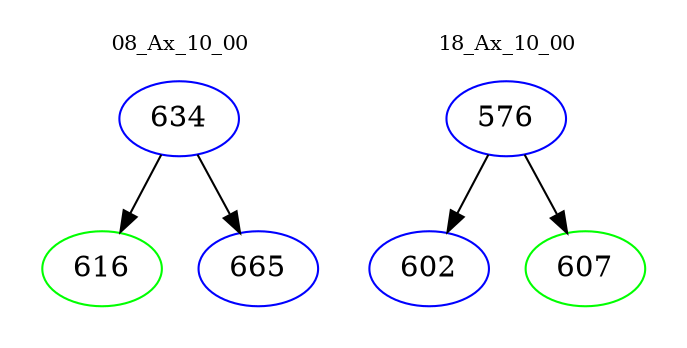 digraph{
subgraph cluster_0 {
color = white
label = "08_Ax_10_00";
fontsize=10;
T0_634 [label="634", color="blue"]
T0_634 -> T0_616 [color="black"]
T0_616 [label="616", color="green"]
T0_634 -> T0_665 [color="black"]
T0_665 [label="665", color="blue"]
}
subgraph cluster_1 {
color = white
label = "18_Ax_10_00";
fontsize=10;
T1_576 [label="576", color="blue"]
T1_576 -> T1_602 [color="black"]
T1_602 [label="602", color="blue"]
T1_576 -> T1_607 [color="black"]
T1_607 [label="607", color="green"]
}
}
